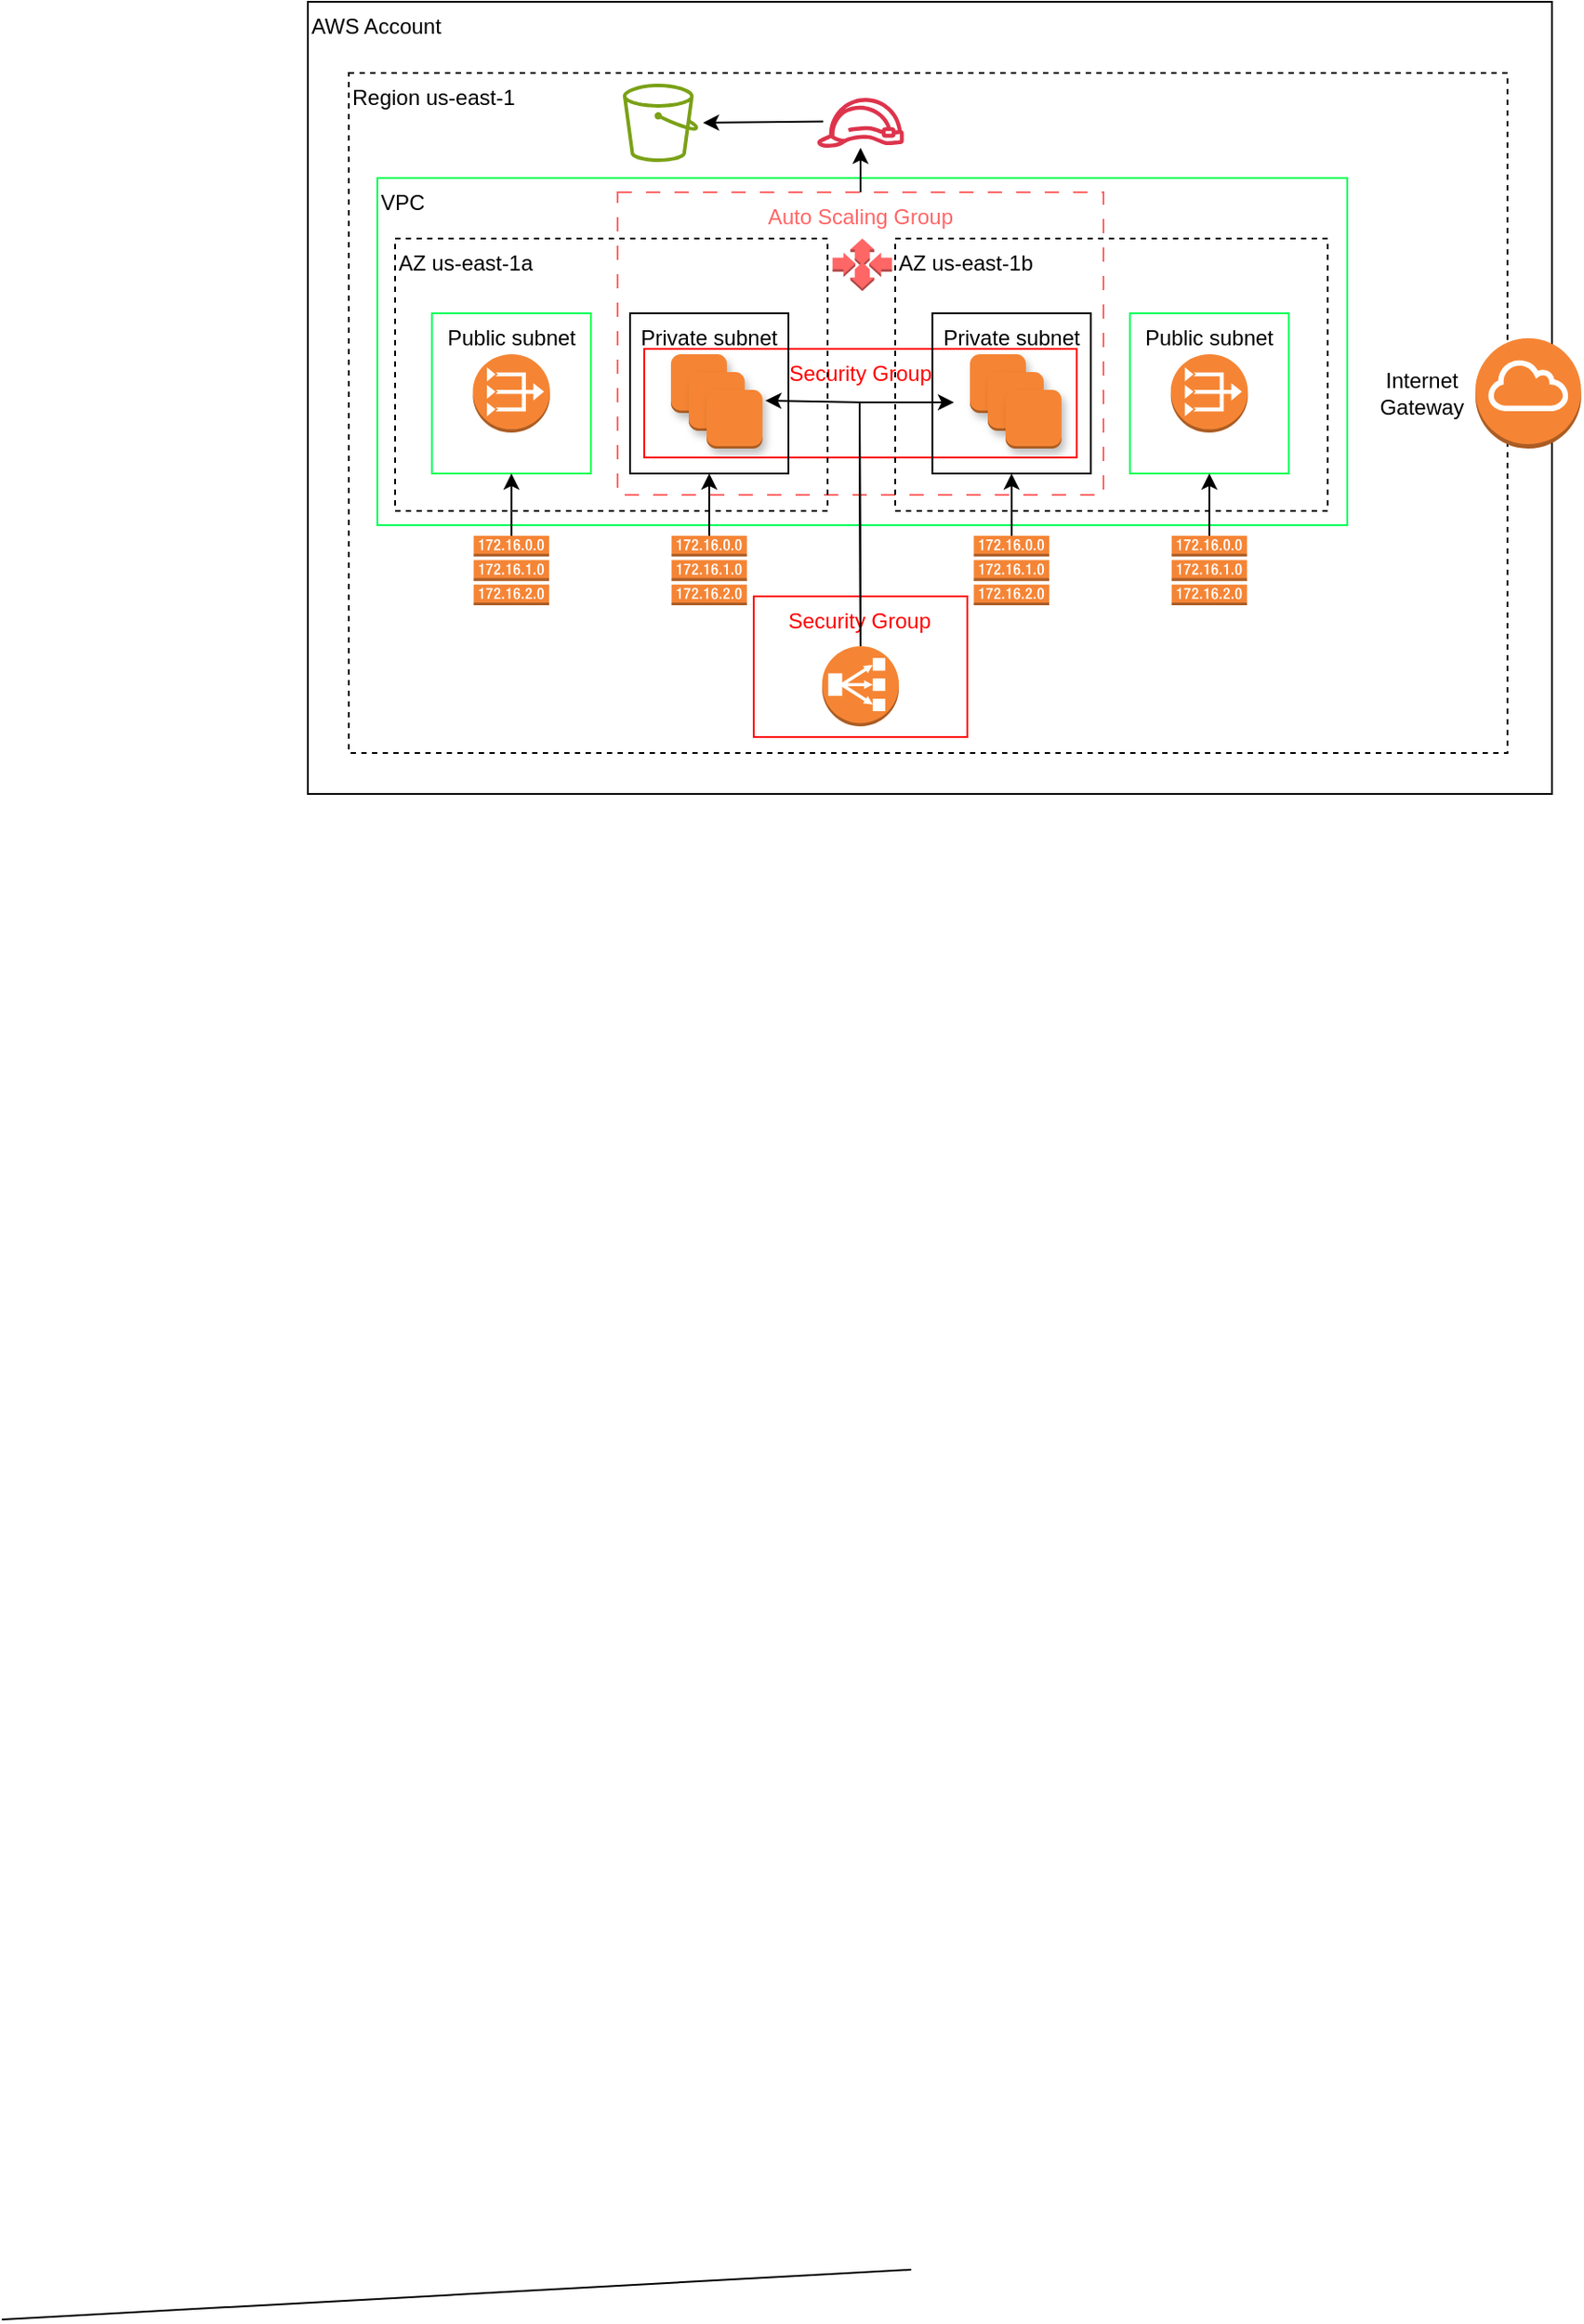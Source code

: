 <mxfile version="26.0.10">
  <diagram name="Page-1" id="2Xhfbg0P75E8JEZkz0VX">
    <mxGraphModel dx="922" dy="1665" grid="0" gridSize="10" guides="1" tooltips="1" connect="1" arrows="1" fold="1" page="0" pageScale="1" pageWidth="850" pageHeight="1100" math="0" shadow="0">
      <root>
        <mxCell id="0" />
        <mxCell id="1" parent="0" />
        <mxCell id="dLcC0lP0PboGUJb7cWDz-2" value="AWS Account" style="rounded=0;whiteSpace=wrap;html=1;verticalAlign=top;align=left;fillColor=none;" vertex="1" parent="1">
          <mxGeometry x="211" y="-724" width="699" height="445" as="geometry" />
        </mxCell>
        <mxCell id="dLcC0lP0PboGUJb7cWDz-21" value="Region us-east-1" style="rounded=0;whiteSpace=wrap;html=1;align=left;verticalAlign=top;dashed=1;fillColor=none;" vertex="1" parent="1">
          <mxGeometry x="234" y="-684" width="651" height="382" as="geometry" />
        </mxCell>
        <mxCell id="dLcC0lP0PboGUJb7cWDz-58" value="Internet Gateway" style="text;html=1;align=center;verticalAlign=middle;whiteSpace=wrap;rounded=0;" vertex="1" parent="1">
          <mxGeometry x="807" y="-519" width="60" height="30" as="geometry" />
        </mxCell>
        <mxCell id="dLcC0lP0PboGUJb7cWDz-35" value="&lt;font style=&quot;color: rgb(255, 102, 102);&quot;&gt;Auto Scaling Group&lt;/font&gt;" style="rounded=0;whiteSpace=wrap;html=1;dashed=1;dashPattern=8 8;fillColor=none;strokeColor=#FF6666;verticalAlign=top;" vertex="1" parent="1">
          <mxGeometry x="385" y="-617" width="273" height="170" as="geometry" />
        </mxCell>
        <mxCell id="dLcC0lP0PboGUJb7cWDz-22" value="VPC" style="rounded=0;whiteSpace=wrap;html=1;fontColor=default;strokeColor=#00FF55;align=left;verticalAlign=top;fillColor=none;" vertex="1" parent="1">
          <mxGeometry x="250" y="-625" width="545" height="195" as="geometry" />
        </mxCell>
        <mxCell id="dLcC0lP0PboGUJb7cWDz-71" value="&lt;font style=&quot;color: rgb(255, 0, 0);&quot;&gt;Security Group&lt;/font&gt;" style="rounded=0;whiteSpace=wrap;html=1;fillColor=none;strokeColor=#FF0000;verticalAlign=top;" vertex="1" parent="1">
          <mxGeometry x="400" y="-529" width="243" height="61" as="geometry" />
        </mxCell>
        <mxCell id="dLcC0lP0PboGUJb7cWDz-69" value="" style="endArrow=none;html=1;rounded=0;entryX=0.5;entryY=1;entryDx=0;entryDy=0;entryPerimeter=0;" edge="1" parent="1" source="dLcC0lP0PboGUJb7cWDz-65">
          <mxGeometry width="50" height="50" relative="1" as="geometry">
            <mxPoint x="550" y="550" as="sourcePoint" />
            <mxPoint x="39" y="578" as="targetPoint" />
          </mxGeometry>
        </mxCell>
        <mxCell id="dLcC0lP0PboGUJb7cWDz-23" value="AZ us-east-1a" style="rounded=0;whiteSpace=wrap;html=1;dashed=1;align=left;verticalAlign=top;fillColor=none;" vertex="1" parent="1">
          <mxGeometry x="260" y="-591" width="243" height="153" as="geometry" />
        </mxCell>
        <mxCell id="dLcC0lP0PboGUJb7cWDz-82" value="" style="outlineConnect=0;dashed=0;verticalLabelPosition=bottom;verticalAlign=top;align=center;html=1;shape=mxgraph.aws3.route_table;fillColor=#F58536;gradientColor=none;" vertex="1" parent="1">
          <mxGeometry x="304.16" y="-424" width="42.39" height="39" as="geometry" />
        </mxCell>
        <mxCell id="dLcC0lP0PboGUJb7cWDz-95" value="AZ us-east-1b" style="rounded=0;whiteSpace=wrap;html=1;dashed=1;align=left;verticalAlign=top;fillColor=none;" vertex="1" parent="1">
          <mxGeometry x="541" y="-591" width="243" height="153" as="geometry" />
        </mxCell>
        <mxCell id="dLcC0lP0PboGUJb7cWDz-93" value="" style="group" vertex="1" connectable="0" parent="1">
          <mxGeometry x="392" y="-549" width="89" height="90" as="geometry" />
        </mxCell>
        <mxCell id="dLcC0lP0PboGUJb7cWDz-25" value="Private subnet" style="rounded=0;whiteSpace=wrap;html=1;strokeColor=#000000;verticalAlign=top;align=center;fillColor=none;" vertex="1" parent="dLcC0lP0PboGUJb7cWDz-93">
          <mxGeometry width="89" height="90" as="geometry" />
        </mxCell>
        <mxCell id="dLcC0lP0PboGUJb7cWDz-34" value="" style="outlineConnect=0;dashed=0;verticalLabelPosition=bottom;verticalAlign=top;align=center;html=1;shape=mxgraph.aws3.instance;fillColor=#F58534;gradientColor=none;strokeColor=default;shadow=1;" vertex="1" parent="dLcC0lP0PboGUJb7cWDz-93">
          <mxGeometry x="23" y="23" width="31.43" height="33" as="geometry" />
        </mxCell>
        <mxCell id="dLcC0lP0PboGUJb7cWDz-75" value="" style="outlineConnect=0;dashed=0;verticalLabelPosition=bottom;verticalAlign=top;align=center;html=1;shape=mxgraph.aws3.instance;fillColor=#F58534;gradientColor=none;strokeColor=default;shadow=1;" vertex="1" parent="dLcC0lP0PboGUJb7cWDz-93">
          <mxGeometry x="33" y="33" width="31.43" height="33" as="geometry" />
        </mxCell>
        <mxCell id="dLcC0lP0PboGUJb7cWDz-76" value="" style="outlineConnect=0;dashed=0;verticalLabelPosition=bottom;verticalAlign=top;align=center;html=1;shape=mxgraph.aws3.instance;fillColor=#F58534;gradientColor=none;strokeColor=default;shadow=1;" vertex="1" parent="dLcC0lP0PboGUJb7cWDz-93">
          <mxGeometry x="43" y="43" width="31.43" height="33" as="geometry" />
        </mxCell>
        <mxCell id="dLcC0lP0PboGUJb7cWDz-94" value="" style="group" vertex="1" connectable="0" parent="1">
          <mxGeometry x="280.72" y="-549" width="89.28" height="90" as="geometry" />
        </mxCell>
        <mxCell id="dLcC0lP0PboGUJb7cWDz-24" value="Public subnet" style="rounded=0;whiteSpace=wrap;html=1;strokeColor=#00FF55;verticalAlign=top;align=center;fillColor=none;" vertex="1" parent="dLcC0lP0PboGUJb7cWDz-94">
          <mxGeometry width="89.28" height="90" as="geometry" />
        </mxCell>
        <mxCell id="dLcC0lP0PboGUJb7cWDz-27" value="" style="outlineConnect=0;dashed=0;verticalLabelPosition=bottom;verticalAlign=top;align=center;html=1;shape=mxgraph.aws3.vpc_nat_gateway;fillColor=#F58534;gradientColor=none;" vertex="1" parent="dLcC0lP0PboGUJb7cWDz-94">
          <mxGeometry x="23.0" y="23" width="43.29" height="44" as="geometry" />
        </mxCell>
        <mxCell id="dLcC0lP0PboGUJb7cWDz-96" value="" style="group" vertex="1" connectable="0" parent="1">
          <mxGeometry x="560" y="-549" width="89" height="90" as="geometry" />
        </mxCell>
        <mxCell id="dLcC0lP0PboGUJb7cWDz-97" value="Private subnet" style="rounded=0;whiteSpace=wrap;html=1;strokeColor=#000000;verticalAlign=top;align=center;fillColor=none;" vertex="1" parent="dLcC0lP0PboGUJb7cWDz-96">
          <mxGeometry x="1.86" width="89" height="90" as="geometry" />
        </mxCell>
        <mxCell id="dLcC0lP0PboGUJb7cWDz-98" value="" style="outlineConnect=0;dashed=0;verticalLabelPosition=bottom;verticalAlign=top;align=center;html=1;shape=mxgraph.aws3.instance;fillColor=#F58534;gradientColor=none;strokeColor=default;shadow=1;" vertex="1" parent="dLcC0lP0PboGUJb7cWDz-96">
          <mxGeometry x="23" y="23" width="31.43" height="33" as="geometry" />
        </mxCell>
        <mxCell id="dLcC0lP0PboGUJb7cWDz-99" value="" style="outlineConnect=0;dashed=0;verticalLabelPosition=bottom;verticalAlign=top;align=center;html=1;shape=mxgraph.aws3.instance;fillColor=#F58534;gradientColor=none;strokeColor=default;shadow=1;" vertex="1" parent="dLcC0lP0PboGUJb7cWDz-96">
          <mxGeometry x="33" y="33" width="31.43" height="33" as="geometry" />
        </mxCell>
        <mxCell id="dLcC0lP0PboGUJb7cWDz-100" value="" style="outlineConnect=0;dashed=0;verticalLabelPosition=bottom;verticalAlign=top;align=center;html=1;shape=mxgraph.aws3.instance;fillColor=#F58534;gradientColor=none;strokeColor=default;shadow=1;" vertex="1" parent="dLcC0lP0PboGUJb7cWDz-96">
          <mxGeometry x="43" y="43" width="31.43" height="33" as="geometry" />
        </mxCell>
        <mxCell id="dLcC0lP0PboGUJb7cWDz-101" value="" style="group" vertex="1" connectable="0" parent="1">
          <mxGeometry x="672.86" y="-549" width="89.28" height="90" as="geometry" />
        </mxCell>
        <mxCell id="dLcC0lP0PboGUJb7cWDz-102" value="Public subnet" style="rounded=0;whiteSpace=wrap;html=1;strokeColor=#00FF55;verticalAlign=top;align=center;fillColor=none;" vertex="1" parent="dLcC0lP0PboGUJb7cWDz-101">
          <mxGeometry width="89.28" height="90" as="geometry" />
        </mxCell>
        <mxCell id="dLcC0lP0PboGUJb7cWDz-103" value="" style="outlineConnect=0;dashed=0;verticalLabelPosition=bottom;verticalAlign=top;align=center;html=1;shape=mxgraph.aws3.vpc_nat_gateway;fillColor=#F58534;gradientColor=none;" vertex="1" parent="dLcC0lP0PboGUJb7cWDz-101">
          <mxGeometry x="23.0" y="23" width="43.29" height="44" as="geometry" />
        </mxCell>
        <mxCell id="dLcC0lP0PboGUJb7cWDz-108" value="" style="endArrow=classic;html=1;rounded=0;exitX=0.5;exitY=0;exitDx=0;exitDy=0;exitPerimeter=0;entryX=0.5;entryY=1;entryDx=0;entryDy=0;" edge="1" parent="1" source="dLcC0lP0PboGUJb7cWDz-82" target="dLcC0lP0PboGUJb7cWDz-24">
          <mxGeometry width="50" height="50" relative="1" as="geometry">
            <mxPoint x="421" y="-518" as="sourcePoint" />
            <mxPoint x="471" y="-568" as="targetPoint" />
          </mxGeometry>
        </mxCell>
        <mxCell id="dLcC0lP0PboGUJb7cWDz-110" value="" style="edgeStyle=orthogonalEdgeStyle;rounded=0;orthogonalLoop=1;jettySize=auto;html=1;entryX=0.5;entryY=1;entryDx=0;entryDy=0;" edge="1" parent="1" source="dLcC0lP0PboGUJb7cWDz-109" target="dLcC0lP0PboGUJb7cWDz-25">
          <mxGeometry relative="1" as="geometry" />
        </mxCell>
        <mxCell id="dLcC0lP0PboGUJb7cWDz-109" value="" style="outlineConnect=0;dashed=0;verticalLabelPosition=bottom;verticalAlign=top;align=center;html=1;shape=mxgraph.aws3.route_table;fillColor=#F58536;gradientColor=none;" vertex="1" parent="1">
          <mxGeometry x="415.3" y="-424" width="42.39" height="39" as="geometry" />
        </mxCell>
        <mxCell id="dLcC0lP0PboGUJb7cWDz-116" value="" style="edgeStyle=orthogonalEdgeStyle;rounded=0;orthogonalLoop=1;jettySize=auto;html=1;entryX=0.5;entryY=1;entryDx=0;entryDy=0;" edge="1" parent="1" source="dLcC0lP0PboGUJb7cWDz-111" target="dLcC0lP0PboGUJb7cWDz-97">
          <mxGeometry relative="1" as="geometry" />
        </mxCell>
        <mxCell id="dLcC0lP0PboGUJb7cWDz-111" value="" style="outlineConnect=0;dashed=0;verticalLabelPosition=bottom;verticalAlign=top;align=center;html=1;shape=mxgraph.aws3.route_table;fillColor=#F58536;gradientColor=none;" vertex="1" parent="1">
          <mxGeometry x="585.16" y="-424" width="42.39" height="39" as="geometry" />
        </mxCell>
        <mxCell id="dLcC0lP0PboGUJb7cWDz-117" value="" style="edgeStyle=orthogonalEdgeStyle;rounded=0;orthogonalLoop=1;jettySize=auto;html=1;entryX=0.5;entryY=1;entryDx=0;entryDy=0;" edge="1" parent="1" source="dLcC0lP0PboGUJb7cWDz-112" target="dLcC0lP0PboGUJb7cWDz-102">
          <mxGeometry relative="1" as="geometry" />
        </mxCell>
        <mxCell id="dLcC0lP0PboGUJb7cWDz-112" value="" style="outlineConnect=0;dashed=0;verticalLabelPosition=bottom;verticalAlign=top;align=center;html=1;shape=mxgraph.aws3.route_table;fillColor=#F58536;gradientColor=none;" vertex="1" parent="1">
          <mxGeometry x="696.3" y="-424" width="42.39" height="39" as="geometry" />
        </mxCell>
        <mxCell id="dLcC0lP0PboGUJb7cWDz-120" value="&lt;font style=&quot;color: rgb(255, 0, 0);&quot;&gt;Security Group&lt;/font&gt;" style="rounded=0;whiteSpace=wrap;html=1;fillColor=none;strokeColor=#FF0000;verticalAlign=top;" vertex="1" parent="1">
          <mxGeometry x="461.49" y="-390" width="120" height="79" as="geometry" />
        </mxCell>
        <mxCell id="dLcC0lP0PboGUJb7cWDz-36" value="" style="outlineConnect=0;dashed=0;verticalLabelPosition=bottom;verticalAlign=top;align=center;html=1;shape=mxgraph.aws3.auto_scaling;fillColor=#FF6666;gradientColor=none;" vertex="1" parent="1">
          <mxGeometry x="505.783" y="-591" width="33.435" height="29.5" as="geometry" />
        </mxCell>
        <mxCell id="dLcC0lP0PboGUJb7cWDz-60" value="" style="outlineConnect=0;dashed=0;verticalLabelPosition=bottom;verticalAlign=top;align=center;html=1;shape=mxgraph.aws3.classic_load_balancer;fillColor=#F58534;gradientColor=none;" vertex="1" parent="1">
          <mxGeometry x="499.93" y="-362" width="43.13" height="45" as="geometry" />
        </mxCell>
        <mxCell id="dLcC0lP0PboGUJb7cWDz-121" value="" style="endArrow=classic;html=1;rounded=0;exitX=0.5;exitY=0;exitDx=0;exitDy=0;exitPerimeter=0;" edge="1" parent="1" source="dLcC0lP0PboGUJb7cWDz-60">
          <mxGeometry width="50" height="50" relative="1" as="geometry">
            <mxPoint x="501" y="-431" as="sourcePoint" />
            <mxPoint x="468" y="-500" as="targetPoint" />
            <Array as="points">
              <mxPoint x="521" y="-489" />
              <mxPoint x="521" y="-499" />
            </Array>
          </mxGeometry>
        </mxCell>
        <mxCell id="dLcC0lP0PboGUJb7cWDz-122" value="" style="endArrow=classic;html=1;rounded=0;exitX=0.5;exitY=0;exitDx=0;exitDy=0;exitPerimeter=0;" edge="1" parent="1" source="dLcC0lP0PboGUJb7cWDz-60">
          <mxGeometry width="50" height="50" relative="1" as="geometry">
            <mxPoint x="501" y="-431" as="sourcePoint" />
            <mxPoint x="574" y="-499" as="targetPoint" />
            <Array as="points">
              <mxPoint x="521" y="-499" />
            </Array>
          </mxGeometry>
        </mxCell>
        <mxCell id="dLcC0lP0PboGUJb7cWDz-37" value="" style="outlineConnect=0;dashed=0;verticalLabelPosition=bottom;verticalAlign=top;align=center;html=1;shape=mxgraph.aws3.internet_gateway;fillColor=#F58534;gradientColor=none;" vertex="1" parent="1">
          <mxGeometry x="867" y="-535" width="59.42" height="62" as="geometry" />
        </mxCell>
        <mxCell id="dLcC0lP0PboGUJb7cWDz-124" value="" style="sketch=0;outlineConnect=0;fontColor=#232F3E;gradientColor=none;fillColor=#DD344C;strokeColor=none;dashed=0;verticalLabelPosition=bottom;verticalAlign=top;align=center;html=1;fontSize=12;fontStyle=0;aspect=fixed;pointerEvents=1;shape=mxgraph.aws4.role;" vertex="1" parent="1">
          <mxGeometry x="496.67" y="-670" width="49.64" height="28" as="geometry" />
        </mxCell>
        <mxCell id="dLcC0lP0PboGUJb7cWDz-125" value="" style="endArrow=classic;html=1;rounded=0;exitX=0.5;exitY=0;exitDx=0;exitDy=0;" edge="1" parent="1" source="dLcC0lP0PboGUJb7cWDz-35" target="dLcC0lP0PboGUJb7cWDz-124">
          <mxGeometry width="50" height="50" relative="1" as="geometry">
            <mxPoint x="392" y="-489" as="sourcePoint" />
            <mxPoint x="442" y="-539" as="targetPoint" />
          </mxGeometry>
        </mxCell>
        <mxCell id="dLcC0lP0PboGUJb7cWDz-126" value="" style="endArrow=classic;html=1;rounded=0;entryX=1;entryY=0.5;entryDx=0;entryDy=0;entryPerimeter=0;exitX=0.07;exitY=0.475;exitDx=0;exitDy=0;exitPerimeter=0;" edge="1" parent="1" source="dLcC0lP0PboGUJb7cWDz-124">
          <mxGeometry width="50" height="50" relative="1" as="geometry">
            <mxPoint x="496" y="-657" as="sourcePoint" />
            <mxPoint x="433" y="-656" as="targetPoint" />
          </mxGeometry>
        </mxCell>
        <mxCell id="dLcC0lP0PboGUJb7cWDz-127" value="" style="sketch=0;outlineConnect=0;fontColor=#232F3E;gradientColor=none;fillColor=#7AA116;strokeColor=none;dashed=0;verticalLabelPosition=bottom;verticalAlign=top;align=center;html=1;fontSize=12;fontStyle=0;aspect=fixed;pointerEvents=1;shape=mxgraph.aws4.bucket;" vertex="1" parent="1">
          <mxGeometry x="388" y="-678" width="42.3" height="44" as="geometry" />
        </mxCell>
      </root>
    </mxGraphModel>
  </diagram>
</mxfile>
